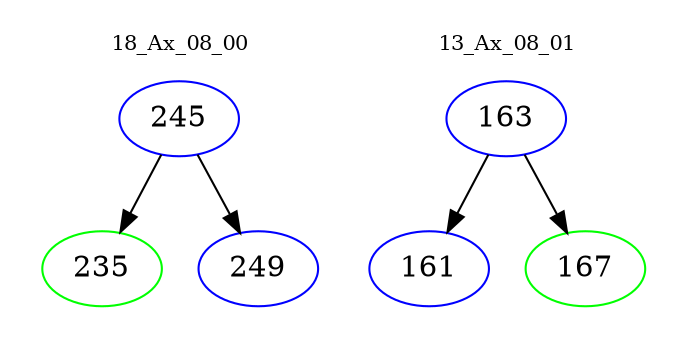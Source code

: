 digraph{
subgraph cluster_0 {
color = white
label = "18_Ax_08_00";
fontsize=10;
T0_245 [label="245", color="blue"]
T0_245 -> T0_235 [color="black"]
T0_235 [label="235", color="green"]
T0_245 -> T0_249 [color="black"]
T0_249 [label="249", color="blue"]
}
subgraph cluster_1 {
color = white
label = "13_Ax_08_01";
fontsize=10;
T1_163 [label="163", color="blue"]
T1_163 -> T1_161 [color="black"]
T1_161 [label="161", color="blue"]
T1_163 -> T1_167 [color="black"]
T1_167 [label="167", color="green"]
}
}
